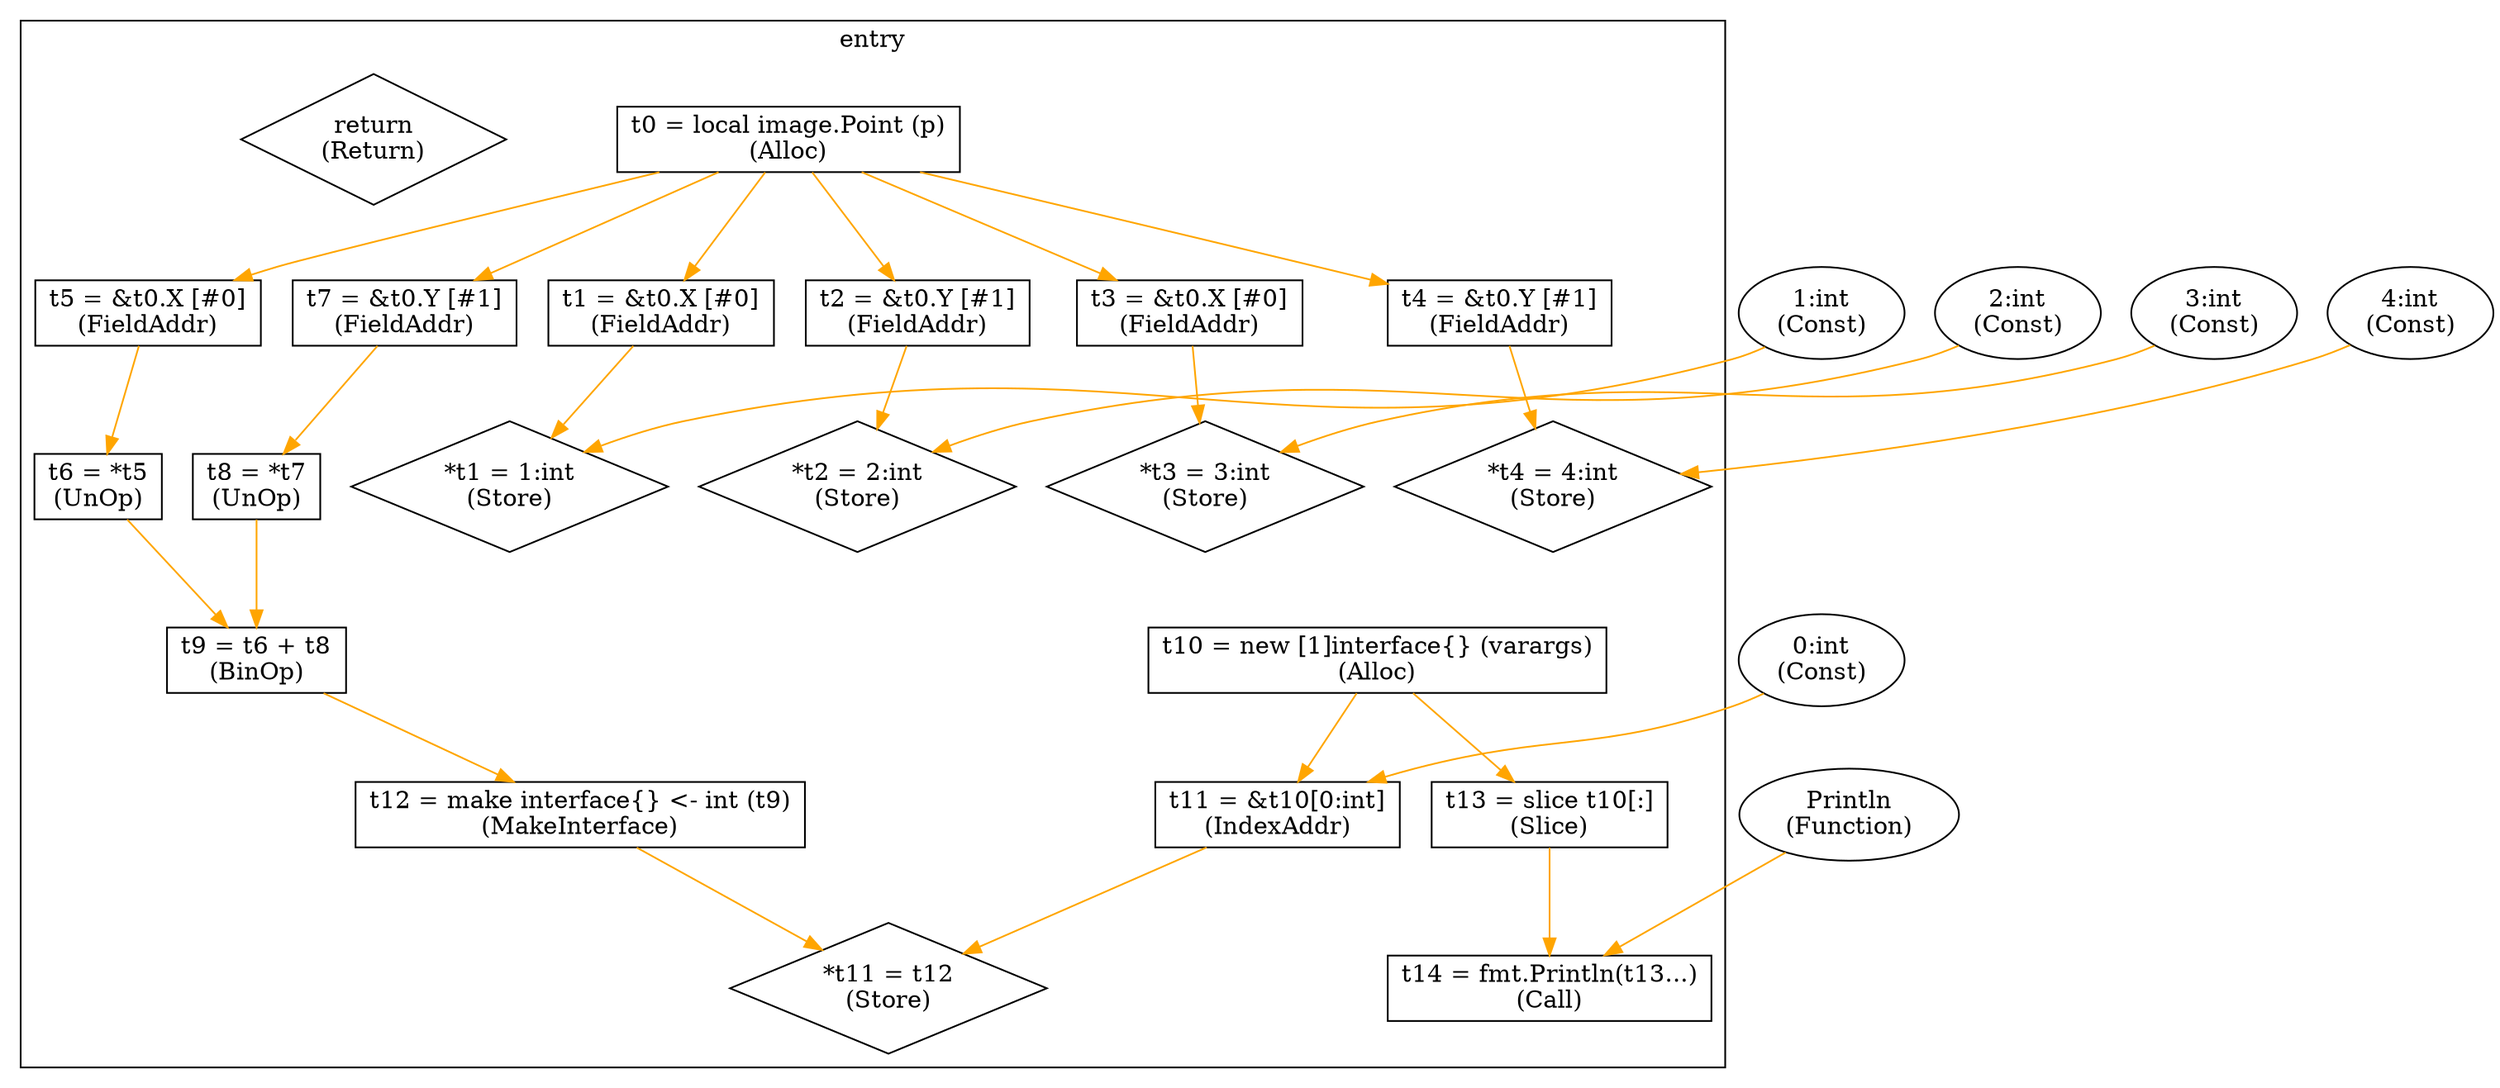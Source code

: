 digraph {
	subgraph cluster_0 {
		color=black;
		label="entry";
		"t0 = local image.Point (p)\n(Alloc)" [shape=rectangle];
		"t1 = &t0.X [#0]\n(FieldAddr)" [shape=rectangle];
		"t2 = &t0.Y [#1]\n(FieldAddr)" [shape=rectangle];
		"*t1 = 1:int\n(Store)" [shape=diamond];
		"*t2 = 2:int\n(Store)" [shape=diamond];
		"t3 = &t0.X [#0]\n(FieldAddr)" [shape=rectangle];
		"*t3 = 3:int\n(Store)" [shape=diamond];
		"t4 = &t0.Y [#1]\n(FieldAddr)" [shape=rectangle];
		"*t4 = 4:int\n(Store)" [shape=diamond];
		"t5 = &t0.X [#0]\n(FieldAddr)" [shape=rectangle];
		"t6 = *t5\n(UnOp)" [shape=rectangle];
		"t7 = &t0.Y [#1]\n(FieldAddr)" [shape=rectangle];
		"t8 = *t7\n(UnOp)" [shape=rectangle];
		"t9 = t6 + t8\n(BinOp)" [shape=rectangle];
		"t10 = new [1]interface{} (varargs)\n(Alloc)" [shape=rectangle];
		"t11 = &t10[0:int]\n(IndexAddr)" [shape=rectangle];
		"t12 = make interface{} <- int (t9)\n(MakeInterface)" [shape=rectangle];
		"*t11 = t12\n(Store)" [shape=diamond];
		"t13 = slice t10[:]\n(Slice)" [shape=rectangle];
		"t14 = fmt.Println(t13...)\n(Call)" [shape=rectangle];
		"return\n(Return)" [shape=diamond];
	}
	"t0 = local image.Point (p)\n(Alloc)" -> "t1 = &t0.X [#0]\n(FieldAddr)" [color=orange];
	"t0 = local image.Point (p)\n(Alloc)" -> "t2 = &t0.Y [#1]\n(FieldAddr)" [color=orange];
	"t1 = &t0.X [#0]\n(FieldAddr)" -> "*t1 = 1:int\n(Store)" [color=orange];
	"1:int\n(Const)" -> "*t1 = 1:int\n(Store)" [color=orange];
	"t2 = &t0.Y [#1]\n(FieldAddr)" -> "*t2 = 2:int\n(Store)" [color=orange];
	"2:int\n(Const)" -> "*t2 = 2:int\n(Store)" [color=orange];
	"t0 = local image.Point (p)\n(Alloc)" -> "t3 = &t0.X [#0]\n(FieldAddr)" [color=orange];
	"t3 = &t0.X [#0]\n(FieldAddr)" -> "*t3 = 3:int\n(Store)" [color=orange];
	"3:int\n(Const)" -> "*t3 = 3:int\n(Store)" [color=orange];
	"t0 = local image.Point (p)\n(Alloc)" -> "t4 = &t0.Y [#1]\n(FieldAddr)" [color=orange];
	"t4 = &t0.Y [#1]\n(FieldAddr)" -> "*t4 = 4:int\n(Store)" [color=orange];
	"4:int\n(Const)" -> "*t4 = 4:int\n(Store)" [color=orange];
	"t0 = local image.Point (p)\n(Alloc)" -> "t5 = &t0.X [#0]\n(FieldAddr)" [color=orange];
	"t5 = &t0.X [#0]\n(FieldAddr)" -> "t6 = *t5\n(UnOp)" [color=orange];
	"t0 = local image.Point (p)\n(Alloc)" -> "t7 = &t0.Y [#1]\n(FieldAddr)" [color=orange];
	"t7 = &t0.Y [#1]\n(FieldAddr)" -> "t8 = *t7\n(UnOp)" [color=orange];
	"t6 = *t5\n(UnOp)" -> "t9 = t6 + t8\n(BinOp)" [color=orange];
	"t8 = *t7\n(UnOp)" -> "t9 = t6 + t8\n(BinOp)" [color=orange];
	"t10 = new [1]interface{} (varargs)\n(Alloc)" -> "t11 = &t10[0:int]\n(IndexAddr)" [color=orange];
	"0:int\n(Const)" -> "t11 = &t10[0:int]\n(IndexAddr)" [color=orange];
	"t9 = t6 + t8\n(BinOp)" -> "t12 = make interface{} <- int (t9)\n(MakeInterface)" [color=orange];
	"t11 = &t10[0:int]\n(IndexAddr)" -> "*t11 = t12\n(Store)" [color=orange];
	"t12 = make interface{} <- int (t9)\n(MakeInterface)" -> "*t11 = t12\n(Store)" [color=orange];
	"t10 = new [1]interface{} (varargs)\n(Alloc)" -> "t13 = slice t10[:]\n(Slice)" [color=orange];
	"Println\n(Function)" -> "t14 = fmt.Println(t13...)\n(Call)" [color=orange];
	"t13 = slice t10[:]\n(Slice)" -> "t14 = fmt.Println(t13...)\n(Call)" [color=orange];
}
